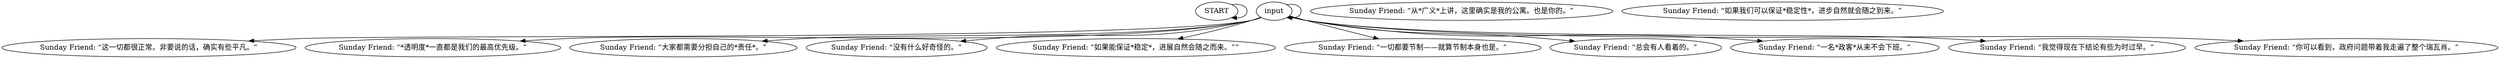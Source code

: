 # APT / TOMAS THE SPONSOR barks apt
# Sponsor's barks inside apartment building.
# ==================================================
digraph G {
	  0 [label="START"];
	  1 [label="input"];
	  2 [label="Sunday Friend: “这一切都很正常。非要说的话，确实有些平凡。”"];
	  3 [label="Sunday Friend: “从*广义*上讲，这里确实是我的公寓。也是你的。”"];
	  4 [label="Sunday Friend: “*透明度*一直都是我们的最高优先级。”"];
	  5 [label="Sunday Friend: “大家都需要分担自己的*责任*。”"];
	  6 [label="Sunday Friend: “没有什么好奇怪的。”"];
	  7 [label="Sunday Friend: “如果我们可以保证*稳定性*，进步自然就会随之到来。”"];
	  8 [label="Sunday Friend: “如果能保证*稳定*，进展自然会随之而来。””"];
	  9 [label="Sunday Friend: “一切都要节制——就算节制本身也是。”"];
	  10 [label="Sunday Friend: “总会有人看着的。”"];
	  11 [label="Sunday Friend: “一名*政客*从来不会下班。”"];
	  12 [label="Sunday Friend: “我觉得现在下结论有些为时过早。”"];
	  13 [label="Sunday Friend: “你可以看到，政府问题带着我走遍了整个瑞瓦肖。”"];
	  0 -> 0
	  1 -> 1
	  1 -> 2
	  1 -> 4
	  1 -> 5
	  1 -> 6
	  1 -> 8
	  1 -> 9
	  1 -> 10
	  1 -> 11
	  1 -> 12
	  1 -> 13
}

